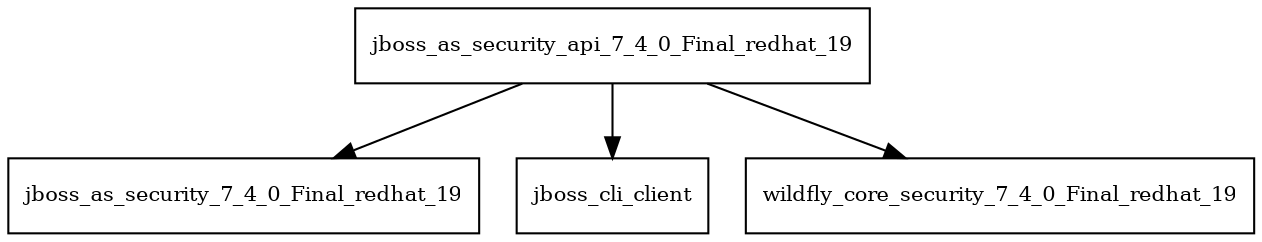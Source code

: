 digraph jboss_as_security_api_7_4_0_Final_redhat_19_dependencies {
  node [shape = box, fontsize=10.0];
  jboss_as_security_api_7_4_0_Final_redhat_19 -> jboss_as_security_7_4_0_Final_redhat_19;
  jboss_as_security_api_7_4_0_Final_redhat_19 -> jboss_cli_client;
  jboss_as_security_api_7_4_0_Final_redhat_19 -> wildfly_core_security_7_4_0_Final_redhat_19;
}
